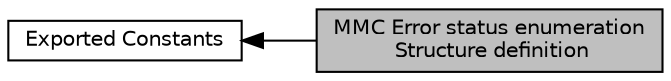 digraph "MMC Error status enumeration Structure definition"
{
  edge [fontname="Helvetica",fontsize="10",labelfontname="Helvetica",labelfontsize="10"];
  node [fontname="Helvetica",fontsize="10",shape=record];
  rankdir=LR;
  Node0 [label="MMC Error status enumeration\l Structure definition",height=0.2,width=0.4,color="black", fillcolor="grey75", style="filled", fontcolor="black"];
  Node1 [label="Exported Constants",height=0.2,width=0.4,color="black", fillcolor="white", style="filled",URL="$group___m_m_c___exported___constants.html"];
  Node1->Node0 [shape=plaintext, dir="back", style="solid"];
}
